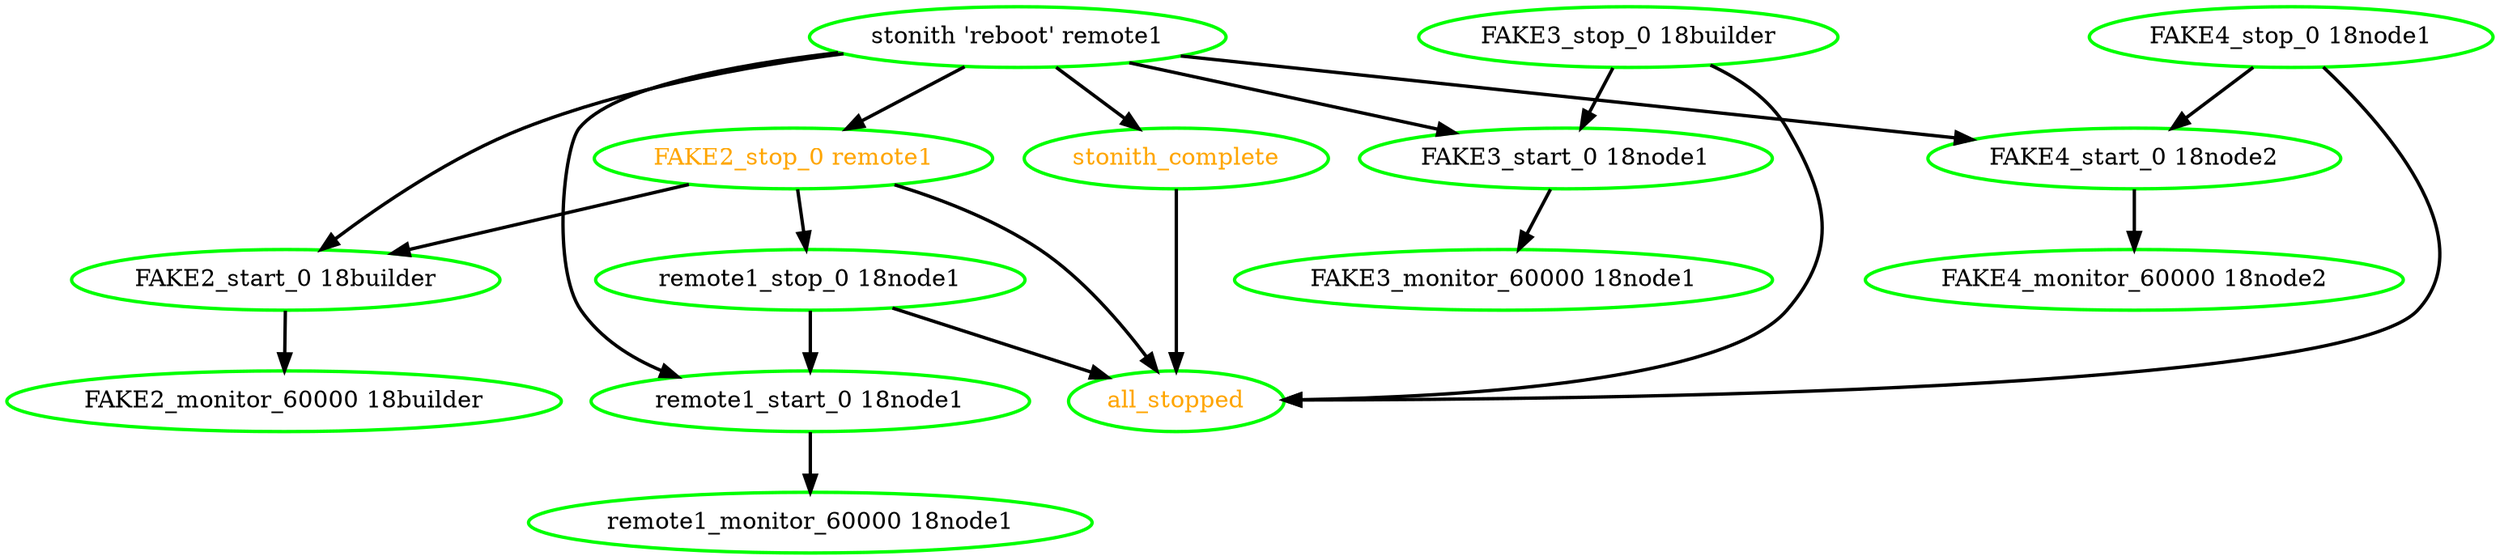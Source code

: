  digraph "g" {
"FAKE2_monitor_60000 18builder" [ style=bold color="green" fontcolor="black"]
"FAKE2_start_0 18builder" -> "FAKE2_monitor_60000 18builder" [ style = bold]
"FAKE2_start_0 18builder" [ style=bold color="green" fontcolor="black"]
"FAKE2_stop_0 remote1" -> "FAKE2_start_0 18builder" [ style = bold]
"FAKE2_stop_0 remote1" -> "all_stopped" [ style = bold]
"FAKE2_stop_0 remote1" -> "remote1_stop_0 18node1" [ style = bold]
"FAKE2_stop_0 remote1" [ style=bold color="green" fontcolor="orange"]
"FAKE3_monitor_60000 18node1" [ style=bold color="green" fontcolor="black"]
"FAKE3_start_0 18node1" -> "FAKE3_monitor_60000 18node1" [ style = bold]
"FAKE3_start_0 18node1" [ style=bold color="green" fontcolor="black"]
"FAKE3_stop_0 18builder" -> "FAKE3_start_0 18node1" [ style = bold]
"FAKE3_stop_0 18builder" -> "all_stopped" [ style = bold]
"FAKE3_stop_0 18builder" [ style=bold color="green" fontcolor="black"]
"FAKE4_monitor_60000 18node2" [ style=bold color="green" fontcolor="black"]
"FAKE4_start_0 18node2" -> "FAKE4_monitor_60000 18node2" [ style = bold]
"FAKE4_start_0 18node2" [ style=bold color="green" fontcolor="black"]
"FAKE4_stop_0 18node1" -> "FAKE4_start_0 18node2" [ style = bold]
"FAKE4_stop_0 18node1" -> "all_stopped" [ style = bold]
"FAKE4_stop_0 18node1" [ style=bold color="green" fontcolor="black"]
"all_stopped" [ style=bold color="green" fontcolor="orange"]
"remote1_monitor_60000 18node1" [ style=bold color="green" fontcolor="black"]
"remote1_start_0 18node1" -> "remote1_monitor_60000 18node1" [ style = bold]
"remote1_start_0 18node1" [ style=bold color="green" fontcolor="black"]
"remote1_stop_0 18node1" -> "all_stopped" [ style = bold]
"remote1_stop_0 18node1" -> "remote1_start_0 18node1" [ style = bold]
"remote1_stop_0 18node1" [ style=bold color="green" fontcolor="black"]
"stonith 'reboot' remote1" -> "FAKE2_start_0 18builder" [ style = bold]
"stonith 'reboot' remote1" -> "FAKE2_stop_0 remote1" [ style = bold]
"stonith 'reboot' remote1" -> "FAKE3_start_0 18node1" [ style = bold]
"stonith 'reboot' remote1" -> "FAKE4_start_0 18node2" [ style = bold]
"stonith 'reboot' remote1" -> "remote1_start_0 18node1" [ style = bold]
"stonith 'reboot' remote1" -> "stonith_complete" [ style = bold]
"stonith 'reboot' remote1" [ style=bold color="green" fontcolor="black"]
"stonith_complete" -> "all_stopped" [ style = bold]
"stonith_complete" [ style=bold color="green" fontcolor="orange"]
}
